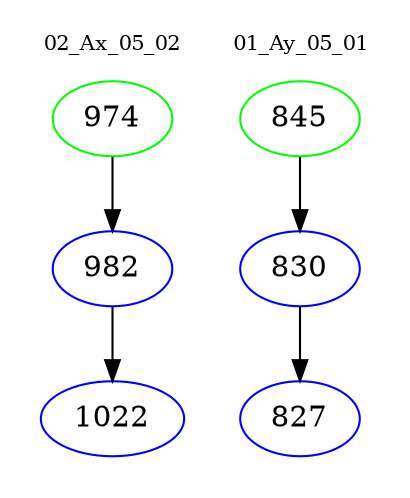 digraph{
subgraph cluster_0 {
color = white
label = "02_Ax_05_02";
fontsize=10;
T0_974 [label="974", color="green"]
T0_974 -> T0_982 [color="black"]
T0_982 [label="982", color="blue"]
T0_982 -> T0_1022 [color="black"]
T0_1022 [label="1022", color="blue"]
}
subgraph cluster_1 {
color = white
label = "01_Ay_05_01";
fontsize=10;
T1_845 [label="845", color="green"]
T1_845 -> T1_830 [color="black"]
T1_830 [label="830", color="blue"]
T1_830 -> T1_827 [color="black"]
T1_827 [label="827", color="blue"]
}
}
